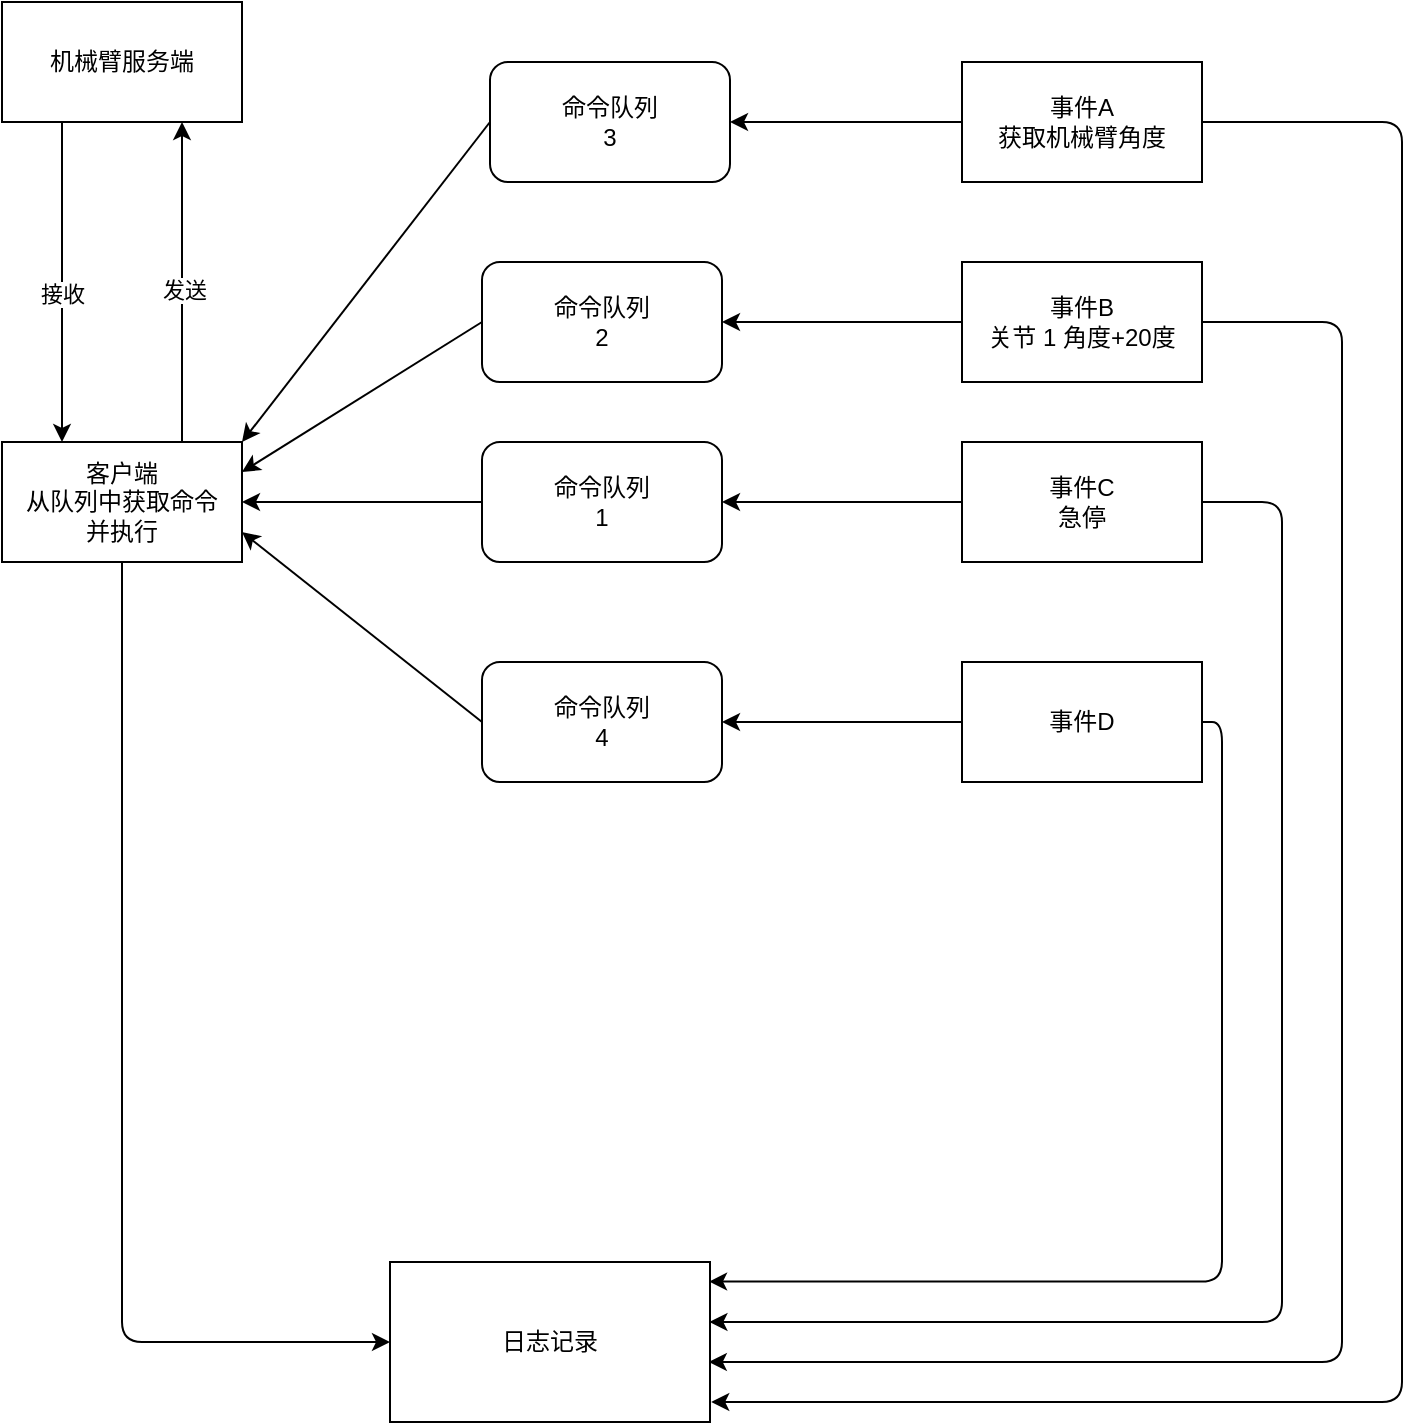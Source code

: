 <mxfile>
    <diagram id="dySlD6uRkyWUafbQhPtK" name="通讯设计">
        <mxGraphModel dx="1891" dy="686" grid="1" gridSize="10" guides="1" tooltips="1" connect="1" arrows="1" fold="1" page="1" pageScale="1" pageWidth="827" pageHeight="1169" math="0" shadow="0">
            <root>
                <mxCell id="0"/>
                <mxCell id="1" parent="0"/>
                <mxCell id="zDmB2GXEYL_0vO5WYvwZ-1" style="edgeStyle=none;html=1;exitX=0.25;exitY=1;exitDx=0;exitDy=0;entryX=0.25;entryY=0;entryDx=0;entryDy=0;" parent="1" source="zDmB2GXEYL_0vO5WYvwZ-3" target="zDmB2GXEYL_0vO5WYvwZ-7" edge="1">
                    <mxGeometry relative="1" as="geometry"/>
                </mxCell>
                <mxCell id="zDmB2GXEYL_0vO5WYvwZ-2" value="接收" style="edgeLabel;html=1;align=center;verticalAlign=middle;resizable=0;points=[];" parent="zDmB2GXEYL_0vO5WYvwZ-1" vertex="1" connectable="0">
                    <mxGeometry x="0.074" relative="1" as="geometry">
                        <mxPoint as="offset"/>
                    </mxGeometry>
                </mxCell>
                <mxCell id="zDmB2GXEYL_0vO5WYvwZ-3" value="机械臂服务端" style="rounded=0;whiteSpace=wrap;html=1;" parent="1" vertex="1">
                    <mxGeometry x="120" y="90" width="120" height="60" as="geometry"/>
                </mxCell>
                <mxCell id="zDmB2GXEYL_0vO5WYvwZ-4" style="edgeStyle=none;html=1;exitX=0.75;exitY=0;exitDx=0;exitDy=0;entryX=0.75;entryY=1;entryDx=0;entryDy=0;" parent="1" source="zDmB2GXEYL_0vO5WYvwZ-7" target="zDmB2GXEYL_0vO5WYvwZ-3" edge="1">
                    <mxGeometry relative="1" as="geometry"/>
                </mxCell>
                <mxCell id="zDmB2GXEYL_0vO5WYvwZ-5" value="发送" style="edgeLabel;html=1;align=center;verticalAlign=middle;resizable=0;points=[];" parent="zDmB2GXEYL_0vO5WYvwZ-4" vertex="1" connectable="0">
                    <mxGeometry x="-0.051" y="-1" relative="1" as="geometry">
                        <mxPoint as="offset"/>
                    </mxGeometry>
                </mxCell>
                <mxCell id="zDmB2GXEYL_0vO5WYvwZ-23" style="edgeStyle=orthogonalEdgeStyle;html=1;exitX=0.5;exitY=1;exitDx=0;exitDy=0;entryX=0;entryY=0.5;entryDx=0;entryDy=0;" parent="1" source="zDmB2GXEYL_0vO5WYvwZ-7" target="zDmB2GXEYL_0vO5WYvwZ-18" edge="1">
                    <mxGeometry relative="1" as="geometry"/>
                </mxCell>
                <mxCell id="zDmB2GXEYL_0vO5WYvwZ-7" value="客户端&lt;br&gt;从队列中获取命令&lt;br&gt;并执行" style="rounded=0;whiteSpace=wrap;html=1;" parent="1" vertex="1">
                    <mxGeometry x="120" y="310" width="120" height="60" as="geometry"/>
                </mxCell>
                <mxCell id="zDmB2GXEYL_0vO5WYvwZ-33" style="edgeStyle=orthogonalEdgeStyle;html=1;exitX=1;exitY=0.5;exitDx=0;exitDy=0;entryX=1.004;entryY=0.88;entryDx=0;entryDy=0;entryPerimeter=0;" parent="1" source="zDmB2GXEYL_0vO5WYvwZ-9" target="zDmB2GXEYL_0vO5WYvwZ-18" edge="1">
                    <mxGeometry relative="1" as="geometry">
                        <Array as="points">
                            <mxPoint x="820" y="150"/>
                            <mxPoint x="820" y="790"/>
                            <mxPoint x="475" y="790"/>
                        </Array>
                    </mxGeometry>
                </mxCell>
                <mxCell id="zDmB2GXEYL_0vO5WYvwZ-41" style="edgeStyle=none;html=1;exitX=0;exitY=0.5;exitDx=0;exitDy=0;entryX=1;entryY=0.5;entryDx=0;entryDy=0;" parent="1" source="zDmB2GXEYL_0vO5WYvwZ-9" target="zDmB2GXEYL_0vO5WYvwZ-35" edge="1">
                    <mxGeometry relative="1" as="geometry"/>
                </mxCell>
                <mxCell id="zDmB2GXEYL_0vO5WYvwZ-9" value="事件A&lt;br&gt;获取机械臂角度" style="rounded=0;whiteSpace=wrap;html=1;" parent="1" vertex="1">
                    <mxGeometry x="600" y="120" width="120" height="60" as="geometry"/>
                </mxCell>
                <mxCell id="zDmB2GXEYL_0vO5WYvwZ-10" style="edgeStyle=none;html=1;exitX=0;exitY=0.5;exitDx=0;exitDy=0;entryX=1;entryY=0.5;entryDx=0;entryDy=0;" parent="1" source="zDmB2GXEYL_0vO5WYvwZ-11" target="zDmB2GXEYL_0vO5WYvwZ-7" edge="1">
                    <mxGeometry relative="1" as="geometry"/>
                </mxCell>
                <mxCell id="zDmB2GXEYL_0vO5WYvwZ-11" value="命令队列&lt;br&gt;1" style="rounded=1;whiteSpace=wrap;html=1;rotation=0;" parent="1" vertex="1">
                    <mxGeometry x="360" y="310" width="120" height="60" as="geometry"/>
                </mxCell>
                <mxCell id="zDmB2GXEYL_0vO5WYvwZ-32" style="edgeStyle=orthogonalEdgeStyle;html=1;exitX=1;exitY=0.5;exitDx=0;exitDy=0;entryX=0.996;entryY=0.637;entryDx=0;entryDy=0;entryPerimeter=0;" parent="1" source="zDmB2GXEYL_0vO5WYvwZ-13" target="zDmB2GXEYL_0vO5WYvwZ-18" edge="1">
                    <mxGeometry relative="1" as="geometry">
                        <Array as="points">
                            <mxPoint x="790" y="250"/>
                            <mxPoint x="790" y="770"/>
                        </Array>
                    </mxGeometry>
                </mxCell>
                <mxCell id="zDmB2GXEYL_0vO5WYvwZ-42" style="edgeStyle=none;html=1;exitX=0;exitY=0.5;exitDx=0;exitDy=0;entryX=1;entryY=0.5;entryDx=0;entryDy=0;" parent="1" source="zDmB2GXEYL_0vO5WYvwZ-13" target="zDmB2GXEYL_0vO5WYvwZ-34" edge="1">
                    <mxGeometry relative="1" as="geometry"/>
                </mxCell>
                <mxCell id="zDmB2GXEYL_0vO5WYvwZ-13" value="事件B&lt;br&gt;关节 1 角度+20度" style="rounded=0;whiteSpace=wrap;html=1;" parent="1" vertex="1">
                    <mxGeometry x="600" y="220" width="120" height="60" as="geometry"/>
                </mxCell>
                <mxCell id="zDmB2GXEYL_0vO5WYvwZ-31" style="edgeStyle=orthogonalEdgeStyle;html=1;exitX=1;exitY=0.5;exitDx=0;exitDy=0;entryX=0.998;entryY=0.377;entryDx=0;entryDy=0;entryPerimeter=0;" parent="1" source="zDmB2GXEYL_0vO5WYvwZ-15" target="zDmB2GXEYL_0vO5WYvwZ-18" edge="1">
                    <mxGeometry relative="1" as="geometry">
                        <Array as="points">
                            <mxPoint x="760" y="340"/>
                            <mxPoint x="760" y="750"/>
                            <mxPoint x="474" y="750"/>
                        </Array>
                    </mxGeometry>
                </mxCell>
                <mxCell id="zDmB2GXEYL_0vO5WYvwZ-43" style="edgeStyle=none;html=1;exitX=0;exitY=0.5;exitDx=0;exitDy=0;entryX=1;entryY=0.5;entryDx=0;entryDy=0;" parent="1" source="zDmB2GXEYL_0vO5WYvwZ-15" target="zDmB2GXEYL_0vO5WYvwZ-11" edge="1">
                    <mxGeometry relative="1" as="geometry"/>
                </mxCell>
                <mxCell id="zDmB2GXEYL_0vO5WYvwZ-15" value="事件C&lt;br&gt;急停" style="rounded=0;whiteSpace=wrap;html=1;" parent="1" vertex="1">
                    <mxGeometry x="600" y="310" width="120" height="60" as="geometry"/>
                </mxCell>
                <mxCell id="zDmB2GXEYL_0vO5WYvwZ-30" style="edgeStyle=orthogonalEdgeStyle;html=1;exitX=1;exitY=0.5;exitDx=0;exitDy=0;entryX=0.997;entryY=0.122;entryDx=0;entryDy=0;entryPerimeter=0;" parent="1" source="zDmB2GXEYL_0vO5WYvwZ-17" target="zDmB2GXEYL_0vO5WYvwZ-18" edge="1">
                    <mxGeometry relative="1" as="geometry">
                        <mxPoint x="480" y="730" as="targetPoint"/>
                        <Array as="points">
                            <mxPoint x="730" y="450"/>
                            <mxPoint x="730" y="730"/>
                        </Array>
                    </mxGeometry>
                </mxCell>
                <mxCell id="zDmB2GXEYL_0vO5WYvwZ-44" style="edgeStyle=none;html=1;exitX=0;exitY=0.5;exitDx=0;exitDy=0;entryX=1;entryY=0.5;entryDx=0;entryDy=0;" parent="1" source="zDmB2GXEYL_0vO5WYvwZ-17" target="zDmB2GXEYL_0vO5WYvwZ-36" edge="1">
                    <mxGeometry relative="1" as="geometry"/>
                </mxCell>
                <mxCell id="zDmB2GXEYL_0vO5WYvwZ-17" value="事件D" style="rounded=0;whiteSpace=wrap;html=1;" parent="1" vertex="1">
                    <mxGeometry x="600" y="420" width="120" height="60" as="geometry"/>
                </mxCell>
                <mxCell id="zDmB2GXEYL_0vO5WYvwZ-18" value="日志记录&lt;br&gt;" style="rounded=0;whiteSpace=wrap;html=1;" parent="1" vertex="1">
                    <mxGeometry x="314" y="720" width="160" height="80" as="geometry"/>
                </mxCell>
                <mxCell id="zDmB2GXEYL_0vO5WYvwZ-39" style="edgeStyle=none;html=1;exitX=0;exitY=0.5;exitDx=0;exitDy=0;entryX=1;entryY=0.25;entryDx=0;entryDy=0;" parent="1" source="zDmB2GXEYL_0vO5WYvwZ-34" target="zDmB2GXEYL_0vO5WYvwZ-7" edge="1">
                    <mxGeometry relative="1" as="geometry"/>
                </mxCell>
                <mxCell id="zDmB2GXEYL_0vO5WYvwZ-34" value="命令队列&lt;br&gt;2" style="rounded=1;whiteSpace=wrap;html=1;rotation=0;" parent="1" vertex="1">
                    <mxGeometry x="360" y="220" width="120" height="60" as="geometry"/>
                </mxCell>
                <mxCell id="zDmB2GXEYL_0vO5WYvwZ-38" style="edgeStyle=none;html=1;exitX=0;exitY=0.5;exitDx=0;exitDy=0;entryX=1;entryY=0;entryDx=0;entryDy=0;" parent="1" source="zDmB2GXEYL_0vO5WYvwZ-35" target="zDmB2GXEYL_0vO5WYvwZ-7" edge="1">
                    <mxGeometry relative="1" as="geometry"/>
                </mxCell>
                <mxCell id="zDmB2GXEYL_0vO5WYvwZ-35" value="命令队列&lt;br&gt;3" style="rounded=1;whiteSpace=wrap;html=1;rotation=0;" parent="1" vertex="1">
                    <mxGeometry x="364" y="120" width="120" height="60" as="geometry"/>
                </mxCell>
                <mxCell id="zDmB2GXEYL_0vO5WYvwZ-40" style="edgeStyle=none;html=1;exitX=0;exitY=0.5;exitDx=0;exitDy=0;entryX=1;entryY=0.75;entryDx=0;entryDy=0;" parent="1" source="zDmB2GXEYL_0vO5WYvwZ-36" target="zDmB2GXEYL_0vO5WYvwZ-7" edge="1">
                    <mxGeometry relative="1" as="geometry"/>
                </mxCell>
                <mxCell id="zDmB2GXEYL_0vO5WYvwZ-36" value="命令队列&lt;br&gt;4" style="rounded=1;whiteSpace=wrap;html=1;rotation=0;" parent="1" vertex="1">
                    <mxGeometry x="360" y="420" width="120" height="60" as="geometry"/>
                </mxCell>
            </root>
        </mxGraphModel>
    </diagram>
</mxfile>